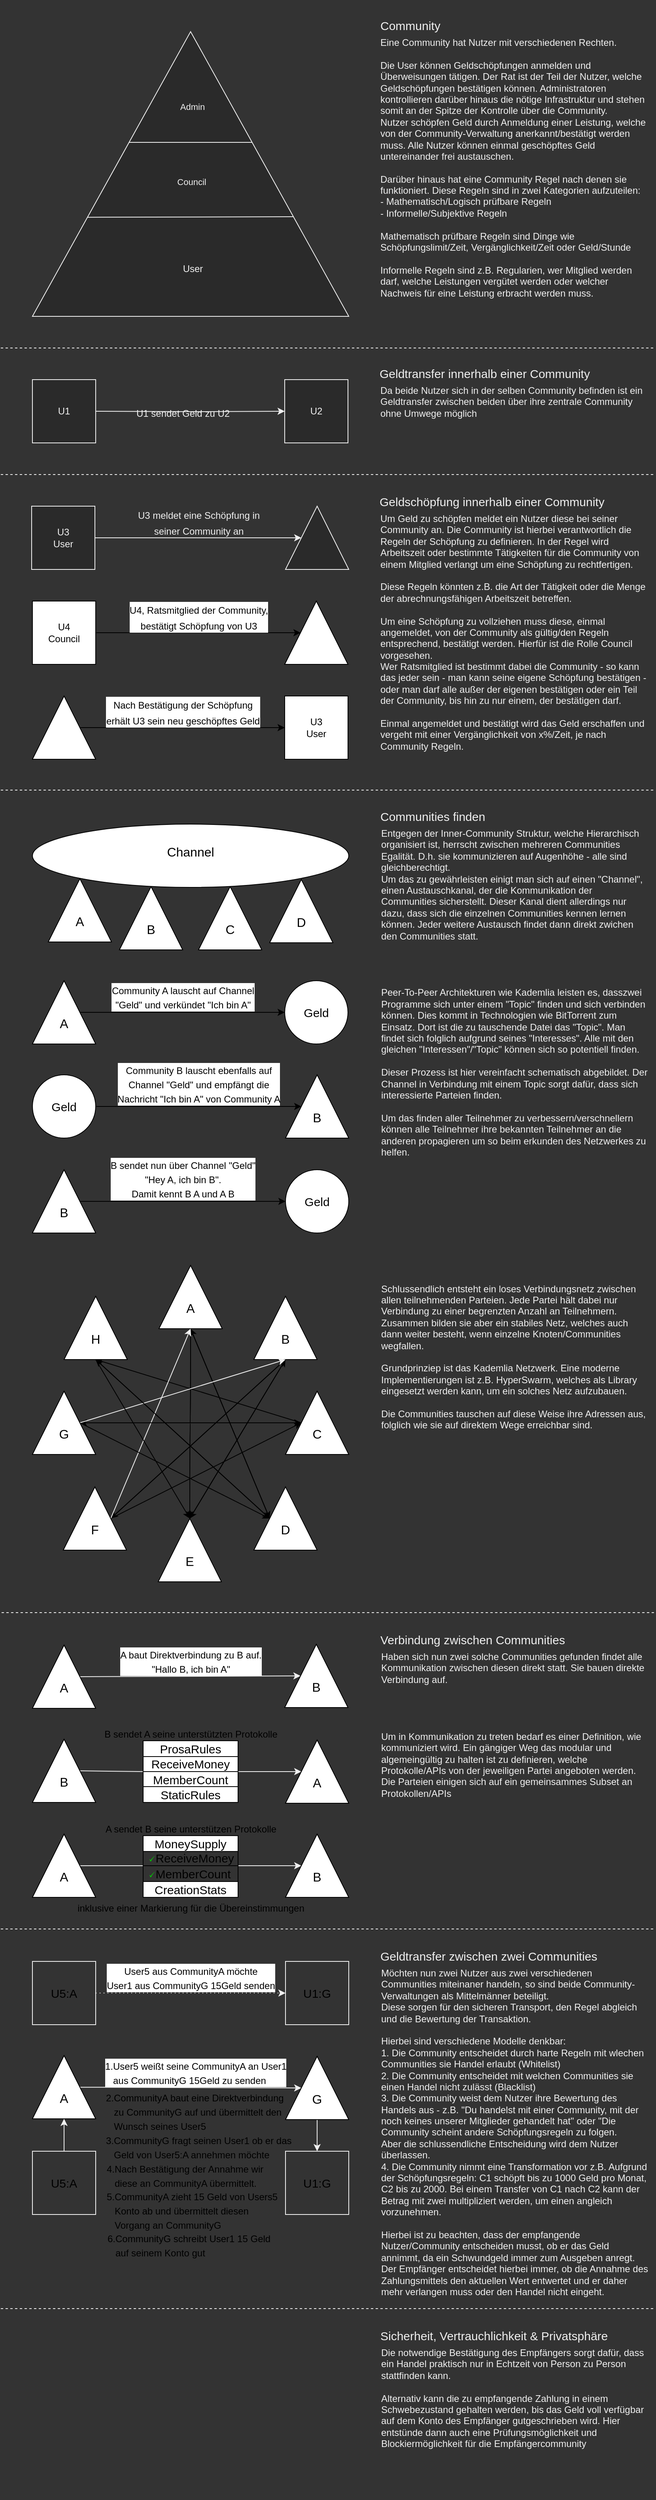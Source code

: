 <mxfile>
    <diagram id="wyb5WhILS7ZEgYiXsJ8k" name="Page-1">
        <mxGraphModel dx="354" dy="319" grid="1" gridSize="10" guides="1" tooltips="1" connect="1" arrows="1" fold="1" page="1" pageScale="1" pageWidth="827" pageHeight="1169" background="#333333" math="0" shadow="0">
            <root>
                <mxCell id="0"/>
                <mxCell id="1" parent="0"/>
                <mxCell id="2" value="" style="triangle;whiteSpace=wrap;html=1;direction=north;fillColor=#2A2A2A;strokeColor=#F0F0F0;" parent="1" vertex="1">
                    <mxGeometry x="40" y="40" width="400" height="360" as="geometry"/>
                </mxCell>
                <mxCell id="4" value="" style="endArrow=none;html=1;entryX=0.611;entryY=0.694;entryDx=0;entryDy=0;entryPerimeter=0;exitX=0.611;exitY=0.305;exitDx=0;exitDy=0;exitPerimeter=0;strokeColor=#F0F0F0;fontColor=#F0F0F0;" parent="1" source="2" target="2" edge="1">
                    <mxGeometry width="50" height="50" relative="1" as="geometry">
                        <mxPoint x="163" y="180" as="sourcePoint"/>
                        <mxPoint x="300" y="180" as="targetPoint"/>
                    </mxGeometry>
                </mxCell>
                <mxCell id="5" value="Admin" style="edgeLabel;html=1;align=center;verticalAlign=middle;resizable=0;points=[];labelBackgroundColor=none;fontColor=#F0F0F0;" parent="4" vertex="1" connectable="0">
                    <mxGeometry x="0.686" y="-2" relative="1" as="geometry">
                        <mxPoint x="-51" y="-47" as="offset"/>
                    </mxGeometry>
                </mxCell>
                <mxCell id="6" value="" style="endArrow=none;html=1;exitX=0.348;exitY=0.174;exitDx=0;exitDy=0;exitPerimeter=0;entryX=0.35;entryY=0.825;entryDx=0;entryDy=0;entryPerimeter=0;strokeColor=#F0F0F0;fontColor=#F0F0F0;" parent="1" edge="1" target="2" source="2">
                    <mxGeometry width="50" height="50" relative="1" as="geometry">
                        <mxPoint x="140" y="274" as="sourcePoint"/>
                        <mxPoint x="340" y="274" as="targetPoint"/>
                    </mxGeometry>
                </mxCell>
                <mxCell id="7" value="Council" style="edgeLabel;html=1;align=center;verticalAlign=middle;resizable=0;points=[];labelBackgroundColor=none;fontColor=#F0F0F0;" parent="6" vertex="1" connectable="0">
                    <mxGeometry x="0.686" y="-2" relative="1" as="geometry">
                        <mxPoint x="-88" y="-46" as="offset"/>
                    </mxGeometry>
                </mxCell>
                <mxCell id="12" value="User" style="text;html=1;strokeColor=none;fillColor=none;align=center;verticalAlign=middle;whiteSpace=wrap;rounded=0;fontColor=#F0F0F0;" parent="1" vertex="1">
                    <mxGeometry x="223" y="330" width="40" height="20" as="geometry"/>
                </mxCell>
                <mxCell id="22" value="&lt;font style=&quot;font-size: 12px&quot;&gt;U1 sendet Geld zu U2&lt;br&gt;&lt;/font&gt;" style="edgeStyle=orthogonalEdgeStyle;rounded=0;orthogonalLoop=1;jettySize=auto;html=1;exitX=1;exitY=0.5;exitDx=0;exitDy=0;entryX=0;entryY=0.5;entryDx=0;entryDy=0;fontSize=16;strokeColor=#F0F0F0;fontColor=#F0F0F0;labelBackgroundColor=none;" parent="1" target="14" edge="1">
                    <mxGeometry y="10" relative="1" as="geometry">
                        <mxPoint x="120.0" y="520" as="sourcePoint"/>
                        <mxPoint x="320" y="520" as="targetPoint"/>
                        <mxPoint as="offset"/>
                    </mxGeometry>
                </mxCell>
                <mxCell id="13" value="U1" style="whiteSpace=wrap;html=1;aspect=fixed;strokeColor=#F0F0F0;fillColor=#2A2A2A;fontColor=#F0F0F0;" parent="1" vertex="1">
                    <mxGeometry x="40" y="480" width="80" height="80" as="geometry"/>
                </mxCell>
                <mxCell id="14" value="U2" style="whiteSpace=wrap;html=1;aspect=fixed;fontColor=#F0F0F0;strokeColor=#F0F0F0;fillColor=#2A2A2A;" parent="1" vertex="1">
                    <mxGeometry x="359" y="480" width="80" height="80" as="geometry"/>
                </mxCell>
                <mxCell id="27" value="&lt;font style=&quot;font-size: 12px&quot;&gt;U4, Ratsmitglied der Community,&lt;br&gt;bestätigt Schöpfung von U3&lt;/font&gt;" style="edgeStyle=orthogonalEdgeStyle;rounded=0;orthogonalLoop=1;jettySize=auto;html=1;exitX=1;exitY=0.5;exitDx=0;exitDy=0;fontSize=16;entryX=0.5;entryY=0;entryDx=0;entryDy=0;" parent="1" source="15" target="26" edge="1">
                    <mxGeometry y="20" relative="1" as="geometry">
                        <mxPoint x="310" y="800" as="targetPoint"/>
                        <mxPoint as="offset"/>
                    </mxGeometry>
                </mxCell>
                <mxCell id="15" value="U4&lt;br&gt;Council" style="whiteSpace=wrap;html=1;aspect=fixed;" parent="1" vertex="1">
                    <mxGeometry x="40" y="760" width="80" height="80" as="geometry"/>
                </mxCell>
                <mxCell id="25" value="&lt;font style=&quot;font-size: 12px&quot;&gt;U3 meldet eine Schöpfung in&lt;br&gt;seiner Community an&lt;/font&gt;" style="edgeStyle=orthogonalEdgeStyle;rounded=0;orthogonalLoop=1;jettySize=auto;html=1;entryX=0.5;entryY=0;entryDx=0;entryDy=0;fontSize=16;strokeColor=#F0F0F0;fontColor=#F0F0F0;labelBackgroundColor=none;" parent="1" source="16" target="24" edge="1">
                    <mxGeometry x="0.004" y="20" relative="1" as="geometry">
                        <mxPoint as="offset"/>
                    </mxGeometry>
                </mxCell>
                <mxCell id="16" value="U3&lt;br&gt;User" style="whiteSpace=wrap;html=1;aspect=fixed;fontColor=#F0F0F0;strokeColor=#F0F0F0;fillColor=#2A2A2A;" parent="1" vertex="1">
                    <mxGeometry x="39" y="640" width="80" height="80" as="geometry"/>
                </mxCell>
                <mxCell id="17" value="&lt;font style=&quot;font-size: 15px&quot;&gt;Community&lt;/font&gt;" style="text;html=1;strokeColor=none;fillColor=none;align=left;verticalAlign=middle;whiteSpace=wrap;rounded=0;fontSize=16;fontColor=#F0F0F0;" parent="1" vertex="1">
                    <mxGeometry x="478" y="25" width="340" height="14" as="geometry"/>
                </mxCell>
                <mxCell id="18" value="Eine Community hat Nutzer mit verschiedenen Rechten.&lt;br&gt;&lt;br&gt;Die User können Geldschöpfungen anmelden und Überweisungen tätigen. Der Rat ist der Teil der Nutzer, welche Geldschöpfungen bestätigen können. Administratoren kontrollieren darüber hinaus die nötige Infrastruktur und stehen somit an der Spitze der Kontrolle über die Community.&lt;br&gt;Nutzer schöpfen Geld durch Anmeldung einer Leistung, welche von der Community-Verwaltung anerkannt/bestätigt werden muss. Alle Nutzer können einmal geschöpftes Geld untereinander frei austauschen.&lt;br&gt;&lt;br&gt;Darüber hinaus hat eine Community Regel nach denen sie funktioniert. Diese Regeln sind in zwei Kategorien aufzuteilen:&lt;br&gt;- Mathematisch/Logisch prüfbare Regeln&lt;br&gt;- Informelle/Subjektive Regeln&lt;br&gt;&lt;br&gt;Mathematisch prüfbare Regeln sind Dinge wie Schöpfungslimit/Zeit, Vergänglichkeit/Zeit oder Geld/Stunde&lt;br&gt;&lt;br&gt;Informelle Regeln sind z.B. Regularien, wer Mitglied werden darf, welche Leistungen vergütet werden oder welcher Nachweis für eine Leistung erbracht werden muss." style="text;html=1;strokeColor=none;fillColor=none;align=left;verticalAlign=top;whiteSpace=wrap;rounded=0;fontColor=#F0F0F0;" parent="1" vertex="1">
                    <mxGeometry x="478" y="40" width="340" height="380" as="geometry"/>
                </mxCell>
                <mxCell id="21" value="" style="endArrow=none;dashed=1;html=1;fontSize=16;strokeColor=#F0F0F0;" parent="1" edge="1">
                    <mxGeometry width="50" height="50" relative="1" as="geometry">
                        <mxPoint y="440" as="sourcePoint"/>
                        <mxPoint x="825" y="440" as="targetPoint"/>
                    </mxGeometry>
                </mxCell>
                <mxCell id="24" value="" style="triangle;whiteSpace=wrap;html=1;fontSize=16;align=left;verticalAlign=top;direction=north;fontColor=#F0F0F0;strokeColor=#F0F0F0;fillColor=#2A2A2A;" parent="1" vertex="1">
                    <mxGeometry x="360" y="640" width="80" height="80" as="geometry"/>
                </mxCell>
                <mxCell id="26" value="" style="triangle;whiteSpace=wrap;html=1;fontSize=16;align=left;verticalAlign=top;direction=north;" parent="1" vertex="1">
                    <mxGeometry x="359" y="760" width="80" height="80" as="geometry"/>
                </mxCell>
                <mxCell id="33" value="&lt;font style=&quot;font-size: 12px&quot;&gt;Nach Bestätigung der Schöpfung&lt;br&gt;erhält U3 sein neu geschöpftes Geld&lt;br&gt;&lt;/font&gt;" style="edgeStyle=orthogonalEdgeStyle;rounded=0;orthogonalLoop=1;jettySize=auto;html=1;exitX=0.5;exitY=1;exitDx=0;exitDy=0;entryX=0;entryY=0.5;entryDx=0;entryDy=0;fontSize=16;" parent="1" source="30" target="31" edge="1">
                    <mxGeometry y="20" relative="1" as="geometry">
                        <mxPoint as="offset"/>
                    </mxGeometry>
                </mxCell>
                <mxCell id="30" value="" style="triangle;whiteSpace=wrap;html=1;fontSize=16;align=left;verticalAlign=top;direction=north;" parent="1" vertex="1">
                    <mxGeometry x="40" y="880" width="80" height="80" as="geometry"/>
                </mxCell>
                <mxCell id="31" value="U3&lt;br&gt;User" style="whiteSpace=wrap;html=1;aspect=fixed;" parent="1" vertex="1">
                    <mxGeometry x="359" y="880" width="80" height="80" as="geometry"/>
                </mxCell>
                <mxCell id="36" value="Geldtransfer innerhalb einer Community" style="text;html=1;strokeColor=none;fillColor=none;align=left;verticalAlign=middle;whiteSpace=wrap;rounded=0;fontSize=15;fontColor=#F0F0F0;" parent="1" vertex="1">
                    <mxGeometry x="477" y="472" width="310" as="geometry"/>
                </mxCell>
                <mxCell id="37" value="Da beide Nutzer sich in der selben Community befinden ist ein Geldtransfer zwischen beiden über ihre zentrale Community ohne Umwege möglich" style="text;html=1;strokeColor=none;fillColor=none;align=left;verticalAlign=top;whiteSpace=wrap;rounded=0;fontColor=#F0F0F0;" parent="1" vertex="1">
                    <mxGeometry x="478" y="480" width="340" height="80" as="geometry"/>
                </mxCell>
                <mxCell id="38" value="Geldschöpfung innerhalb einer Community" style="text;html=1;strokeColor=none;fillColor=none;align=left;verticalAlign=middle;whiteSpace=wrap;rounded=0;fontSize=15;fontColor=#F0F0F0;" parent="1" vertex="1">
                    <mxGeometry x="477" y="634" width="310" as="geometry"/>
                </mxCell>
                <mxCell id="39" value="Um Geld zu schöpfen meldet ein Nutzer diese bei seiner Community an. Die Community ist hierbei verantwortlich die Regeln der Schöpfung zu definieren. In der Regel wird Arbeitszeit oder bestimmte Tätigkeiten für die Community von einem Mitglied verlangt um eine Schöpfung zu rechtfertigen.&lt;br&gt;&lt;br&gt;Diese Regeln könnten z.B. die Art der Tätigkeit oder die Menge der abrechnungsfähigen Arbeitszeit betreffen.&lt;br&gt;&lt;br&gt;Um eine Schöpfung zu vollziehen muss diese, einmal angemeldet, von der Community als gültig/den Regeln entsprechend, bestätigt werden. Hierfür ist die Rolle Council vorgesehen.&lt;br&gt;Wer Ratsmitglied ist bestimmt dabei die Community - so kann das jeder sein - man kann seine eigene Schöpfung bestätigen - oder man darf alle außer der eigenen bestätigen oder ein Teil der Community, bis hin zu nur einem, der bestätigen darf.&lt;br&gt;&lt;br&gt;Einmal angemeldet und bestätigt wird das Geld erschaffen und vergeht mit einer Vergänglichkeit von x%/Zeit, je nach Community Regeln." style="text;html=1;strokeColor=none;fillColor=none;align=left;verticalAlign=top;whiteSpace=wrap;rounded=0;fontColor=#F0F0F0;" parent="1" vertex="1">
                    <mxGeometry x="478" y="642" width="340" height="318" as="geometry"/>
                </mxCell>
                <mxCell id="41" value="" style="endArrow=none;dashed=1;html=1;fontSize=16;strokeColor=#F0F0F0;" parent="1" edge="1">
                    <mxGeometry width="50" height="50" relative="1" as="geometry">
                        <mxPoint y="600" as="sourcePoint"/>
                        <mxPoint x="825" y="600" as="targetPoint"/>
                    </mxGeometry>
                </mxCell>
                <mxCell id="44" value="" style="endArrow=none;dashed=1;html=1;fontSize=16;strokeColor=#F0F0F0;" parent="1" edge="1">
                    <mxGeometry width="50" height="50" relative="1" as="geometry">
                        <mxPoint y="999" as="sourcePoint"/>
                        <mxPoint x="825" y="999" as="targetPoint"/>
                    </mxGeometry>
                </mxCell>
                <mxCell id="46" value="&lt;br&gt;&lt;br&gt;A" style="triangle;whiteSpace=wrap;html=1;fontSize=16;align=center;verticalAlign=top;direction=north;" parent="1" vertex="1">
                    <mxGeometry x="60" y="1111" width="80" height="80" as="geometry"/>
                </mxCell>
                <mxCell id="47" value="&lt;br&gt;&lt;br&gt;&lt;div&gt;&lt;span&gt;B&lt;/span&gt;&lt;/div&gt;" style="triangle;whiteSpace=wrap;html=1;fontSize=16;align=center;verticalAlign=top;direction=north;" parent="1" vertex="1">
                    <mxGeometry x="150" y="1121" width="80" height="80" as="geometry"/>
                </mxCell>
                <mxCell id="48" value="&lt;br&gt;&lt;br&gt;C" style="triangle;whiteSpace=wrap;html=1;fontSize=16;align=center;verticalAlign=top;direction=north;" parent="1" vertex="1">
                    <mxGeometry x="250" y="1121" width="80" height="80" as="geometry"/>
                </mxCell>
                <mxCell id="49" value="&lt;br&gt;Channel" style="ellipse;whiteSpace=wrap;html=1;fontSize=16;align=center;verticalAlign=top;" parent="1" vertex="1">
                    <mxGeometry x="40" y="1042" width="400" height="80" as="geometry"/>
                </mxCell>
                <mxCell id="52" value="&lt;br&gt;&lt;br&gt;D" style="triangle;whiteSpace=wrap;html=1;fontSize=16;align=center;verticalAlign=top;direction=north;" parent="1" vertex="1">
                    <mxGeometry x="340" y="1112" width="80" height="80" as="geometry"/>
                </mxCell>
                <mxCell id="54" value="&lt;font style=&quot;font-size: 15px&quot;&gt;Communities finden&lt;/font&gt;" style="text;html=1;strokeColor=none;fillColor=none;align=left;verticalAlign=middle;whiteSpace=wrap;rounded=0;fontSize=16;fontColor=#F0F0F0;" parent="1" vertex="1">
                    <mxGeometry x="478" y="1032" width="310" as="geometry"/>
                </mxCell>
                <mxCell id="55" value="Entgegen der Inner-Community Struktur, welche Hierarchisch organisiert ist, herrscht zwischen mehreren Communities Egalität. D.h. sie kommunizieren auf Augenhöhe - alle sind gleichberechtigt.&lt;br&gt;Um das zu gewährleisten einigt man sich auf einen &quot;Channel&quot;, einen Austauschkanal, der die Kommunikation der Communities sicherstellt. Dieser Kanal dient allerdings nur dazu, dass sich die einzelnen Communities kennen lernen können. Jeder weitere Austausch findet dann direkt zwichen den Communities statt.&lt;br&gt;&lt;br&gt;&lt;br&gt;&lt;br&gt;&lt;br&gt;Peer-To-Peer Architekturen wie Kademlia leisten es, dasszwei Programme sich unter einem &quot;Topic&quot; finden und sich verbinden können. Dies kommt in Technologien wie BitTorrent zum Einsatz. Dort ist die zu tauschende Datei das &quot;Topic&quot;. Man findet sich folglich aufgrund seines &quot;Interesses&quot;. Alle mit den gleichen &quot;Interessen&quot;/&quot;Topic&quot; können sich so potentiell finden.&lt;br&gt;&lt;br&gt;Dieser Prozess ist hier vereinfacht schematisch abgebildet. Der Channel in Verbindung mit einem Topic sorgt dafür, dass sich interessierte Parteien finden.&lt;br&gt;&lt;br&gt;Um das finden aller Teilnehmer zu verbessern/verschnellern können alle Teilnehmer ihre bekannten Teilnehmer an die anderen propagieren um so beim erkunden des Netzwerkes zu helfen.&lt;br&gt;&lt;br&gt;&lt;br&gt;&lt;br&gt;&lt;br&gt;&lt;br&gt;&lt;br&gt;&lt;br&gt;&lt;br&gt;&lt;br&gt;&lt;br&gt;&lt;br&gt;Schlussendlich entsteht ein loses Verbindungsnetz zwischen allen teilnehmenden Parteien. Jede Partei hält dabei nur Verbindung zu einer begrenzten Anzahl an Teilnehmern. Zusammen bilden sie aber ein stabiles Netz, welches auch dann weiter besteht, wenn einzelne Knoten/Communities wegfallen.&lt;br&gt;&lt;br&gt;Grundprinziep ist das Kademlia Netzwerk. Eine moderne Implementierungen ist z.B. HyperSwarm, welches als Library eingesetzt werden kann, um ein solches Netz aufzubauen.&lt;br&gt;&lt;br&gt;Die Communities tauschen auf diese Weise ihre Adressen aus, folglich wie sie auf direktem Wege erreichbar sind." style="text;html=1;strokeColor=none;fillColor=none;align=left;verticalAlign=top;whiteSpace=wrap;rounded=0;fontColor=#F0F0F0;" parent="1" vertex="1">
                    <mxGeometry x="479" y="1040" width="340" height="940" as="geometry"/>
                </mxCell>
                <mxCell id="63" value="&lt;font style=&quot;font-size: 12px&quot;&gt;Community A lauscht auf Channel&lt;br&gt;&quot;Geld&quot; und verkündet &quot;Ich bin A&quot;&lt;/font&gt;" style="edgeStyle=orthogonalEdgeStyle;rounded=0;orthogonalLoop=1;jettySize=auto;html=1;exitX=0.5;exitY=1;exitDx=0;exitDy=0;entryX=0;entryY=0.5;entryDx=0;entryDy=0;fontSize=15;" parent="1" source="59" target="62" edge="1">
                    <mxGeometry x="0.004" y="20" relative="1" as="geometry">
                        <mxPoint as="offset"/>
                    </mxGeometry>
                </mxCell>
                <mxCell id="59" value="&lt;br&gt;&lt;br&gt;A" style="triangle;whiteSpace=wrap;html=1;fontSize=16;align=center;verticalAlign=top;direction=north;" parent="1" vertex="1">
                    <mxGeometry x="40" y="1240" width="80" height="80" as="geometry"/>
                </mxCell>
                <mxCell id="62" value="Geld" style="ellipse;whiteSpace=wrap;html=1;aspect=fixed;fontSize=15;align=center;" parent="1" vertex="1">
                    <mxGeometry x="359" y="1240" width="80" height="80" as="geometry"/>
                </mxCell>
                <mxCell id="64" value="&lt;br&gt;&lt;br&gt;&lt;div&gt;&lt;span&gt;B&lt;/span&gt;&lt;/div&gt;" style="triangle;whiteSpace=wrap;html=1;fontSize=16;align=center;verticalAlign=top;direction=north;" parent="1" vertex="1">
                    <mxGeometry x="360" y="1359" width="80" height="80" as="geometry"/>
                </mxCell>
                <mxCell id="66" value="&lt;font style=&quot;font-size: 12px&quot;&gt;Community B lauscht ebenfalls auf&lt;br&gt;Channel &quot;Geld&quot; und empfängt die&lt;br&gt;Nachricht &quot;Ich bin A&quot; von Community A&lt;/font&gt;" style="edgeStyle=orthogonalEdgeStyle;rounded=0;orthogonalLoop=1;jettySize=auto;html=1;exitX=1;exitY=0.5;exitDx=0;exitDy=0;entryX=0.5;entryY=0;entryDx=0;entryDy=0;fontSize=15;" parent="1" source="65" target="64" edge="1">
                    <mxGeometry y="29" relative="1" as="geometry">
                        <mxPoint as="offset"/>
                    </mxGeometry>
                </mxCell>
                <mxCell id="65" value="Geld" style="ellipse;whiteSpace=wrap;html=1;aspect=fixed;fontSize=15;align=center;" parent="1" vertex="1">
                    <mxGeometry x="40" y="1359" width="80" height="80" as="geometry"/>
                </mxCell>
                <mxCell id="69" value="&lt;font style=&quot;font-size: 12px&quot;&gt;&lt;font style=&quot;font-size: 12px&quot;&gt;B sendet nun über Channel &quot;Geld&quot;&lt;br&gt;&quot;Hey A, ich bin B&quot;.&lt;br&gt;&lt;/font&gt;Damit kennt B A und A B&lt;/font&gt;" style="edgeStyle=orthogonalEdgeStyle;rounded=0;orthogonalLoop=1;jettySize=auto;html=1;exitX=0.5;exitY=1;exitDx=0;exitDy=0;entryX=0;entryY=0.5;entryDx=0;entryDy=0;fontSize=15;" parent="1" source="67" target="68" edge="1">
                    <mxGeometry y="29" relative="1" as="geometry">
                        <mxPoint as="offset"/>
                    </mxGeometry>
                </mxCell>
                <mxCell id="67" value="&lt;br&gt;&lt;br&gt;&lt;div&gt;&lt;span&gt;B&lt;/span&gt;&lt;/div&gt;" style="triangle;whiteSpace=wrap;html=1;fontSize=16;align=center;verticalAlign=top;direction=north;" parent="1" vertex="1">
                    <mxGeometry x="40" y="1479" width="80" height="80" as="geometry"/>
                </mxCell>
                <mxCell id="68" value="Geld" style="ellipse;whiteSpace=wrap;html=1;aspect=fixed;fontSize=15;align=center;" parent="1" vertex="1">
                    <mxGeometry x="360" y="1479" width="80" height="80" as="geometry"/>
                </mxCell>
                <mxCell id="81" style="orthogonalLoop=1;jettySize=auto;html=1;exitX=0;exitY=0.5;exitDx=0;exitDy=0;fontSize=15;rounded=0;" parent="1" source="70" edge="1">
                    <mxGeometry relative="1" as="geometry">
                        <mxPoint x="340" y="1920" as="targetPoint"/>
                    </mxGeometry>
                </mxCell>
                <mxCell id="84" style="edgeStyle=orthogonalEdgeStyle;curved=1;orthogonalLoop=1;jettySize=auto;html=1;exitX=0;exitY=0.5;exitDx=0;exitDy=0;entryX=1;entryY=0.5;entryDx=0;entryDy=0;fontSize=15;" parent="1" source="70" target="74" edge="1">
                    <mxGeometry relative="1" as="geometry"/>
                </mxCell>
                <mxCell id="70" value="&lt;br&gt;&lt;br&gt;A" style="triangle;whiteSpace=wrap;html=1;fontSize=16;align=center;verticalAlign=top;direction=north;" parent="1" vertex="1">
                    <mxGeometry x="200" y="1600" width="80" height="80" as="geometry"/>
                </mxCell>
                <mxCell id="83" style="orthogonalLoop=1;jettySize=auto;html=1;exitX=0;exitY=0.5;exitDx=0;exitDy=0;entryX=0.5;entryY=1;entryDx=0;entryDy=0;fontSize=15;" parent="1" source="71" target="75" edge="1">
                    <mxGeometry relative="1" as="geometry"/>
                </mxCell>
                <mxCell id="85" style="orthogonalLoop=1;jettySize=auto;html=1;exitX=0;exitY=0.5;exitDx=0;exitDy=0;entryX=1;entryY=0.5;entryDx=0;entryDy=0;fontSize=15;" parent="1" source="71" target="74" edge="1">
                    <mxGeometry relative="1" as="geometry"/>
                </mxCell>
                <mxCell id="71" value="&lt;br&gt;&lt;br&gt;B" style="triangle;whiteSpace=wrap;html=1;fontSize=16;align=center;verticalAlign=top;direction=north;" parent="1" vertex="1">
                    <mxGeometry x="320" y="1639" width="80" height="80" as="geometry"/>
                </mxCell>
                <mxCell id="86" style="edgeStyle=orthogonalEdgeStyle;curved=1;orthogonalLoop=1;jettySize=auto;html=1;exitX=0.5;exitY=0;exitDx=0;exitDy=0;entryX=0.5;entryY=1;entryDx=0;entryDy=0;fontSize=15;" parent="1" source="72" target="76" edge="1">
                    <mxGeometry relative="1" as="geometry">
                        <Array as="points">
                            <mxPoint x="290" y="1799"/>
                            <mxPoint x="290" y="1799"/>
                        </Array>
                    </mxGeometry>
                </mxCell>
                <mxCell id="87" style="orthogonalLoop=1;jettySize=auto;html=1;exitX=0.5;exitY=0;exitDx=0;exitDy=0;entryX=0;entryY=0.5;entryDx=0;entryDy=0;fontSize=15;" parent="1" source="72" target="77" edge="1">
                    <mxGeometry relative="1" as="geometry"/>
                </mxCell>
                <mxCell id="72" value="&lt;br&gt;&lt;br&gt;C" style="triangle;whiteSpace=wrap;html=1;fontSize=16;align=center;verticalAlign=top;direction=north;" parent="1" vertex="1">
                    <mxGeometry x="360" y="1759" width="80" height="80" as="geometry"/>
                </mxCell>
                <mxCell id="89" style="orthogonalLoop=1;jettySize=auto;html=1;exitX=0.5;exitY=0;exitDx=0;exitDy=0;entryX=0;entryY=0.5;entryDx=0;entryDy=0;fontSize=15;" parent="1" source="73" target="77" edge="1">
                    <mxGeometry relative="1" as="geometry"/>
                </mxCell>
                <mxCell id="90" style="orthogonalLoop=1;jettySize=auto;html=1;exitX=0.5;exitY=0;exitDx=0;exitDy=0;entryX=0;entryY=0.5;entryDx=0;entryDy=0;fontSize=15;" parent="1" source="73" target="70" edge="1">
                    <mxGeometry relative="1" as="geometry"/>
                </mxCell>
                <mxCell id="73" value="&lt;br&gt;&lt;br&gt;D" style="triangle;whiteSpace=wrap;html=1;fontSize=16;align=center;verticalAlign=top;direction=north;" parent="1" vertex="1">
                    <mxGeometry x="320" y="1880" width="80" height="80" as="geometry"/>
                </mxCell>
                <mxCell id="91" style="edgeStyle=orthogonalEdgeStyle;curved=1;orthogonalLoop=1;jettySize=auto;html=1;exitX=1;exitY=0.5;exitDx=0;exitDy=0;entryX=0;entryY=0.5;entryDx=0;entryDy=0;fontSize=15;" parent="1" source="74" target="70" edge="1">
                    <mxGeometry relative="1" as="geometry"/>
                </mxCell>
                <mxCell id="93" style="orthogonalLoop=1;jettySize=auto;html=1;exitX=1;exitY=0.5;exitDx=0;exitDy=0;entryX=0;entryY=0.5;entryDx=0;entryDy=0;fontSize=15;" parent="1" source="74" target="71" edge="1">
                    <mxGeometry relative="1" as="geometry"/>
                </mxCell>
                <mxCell id="74" value="&lt;br&gt;&lt;br&gt;E" style="triangle;whiteSpace=wrap;html=1;fontSize=16;align=center;verticalAlign=top;direction=north;" parent="1" vertex="1">
                    <mxGeometry x="199" y="1920" width="80" height="80" as="geometry"/>
                </mxCell>
                <mxCell id="95" style="orthogonalLoop=1;jettySize=auto;html=1;exitX=0.5;exitY=1;exitDx=0;exitDy=0;entryX=0;entryY=0.5;entryDx=0;entryDy=0;fontSize=15;" parent="1" source="75" target="71" edge="1">
                    <mxGeometry relative="1" as="geometry"/>
                </mxCell>
                <mxCell id="96" style="orthogonalLoop=1;jettySize=auto;html=1;exitX=0.5;exitY=1;exitDx=0;exitDy=0;entryX=0.5;entryY=0;entryDx=0;entryDy=0;fontSize=15;" parent="1" source="75" target="72" edge="1">
                    <mxGeometry relative="1" as="geometry"/>
                </mxCell>
                <mxCell id="105" style="edgeStyle=none;rounded=0;orthogonalLoop=1;jettySize=auto;html=1;exitX=0.5;exitY=1;exitDx=0;exitDy=0;entryX=0;entryY=0.5;entryDx=0;entryDy=0;fontSize=15;strokeColor=#f0f0f0;" parent="1" source="75" target="70" edge="1">
                    <mxGeometry relative="1" as="geometry"/>
                </mxCell>
                <mxCell id="75" value="&lt;br&gt;&lt;br&gt;F" style="triangle;whiteSpace=wrap;html=1;fontSize=16;align=center;verticalAlign=top;direction=north;" parent="1" vertex="1">
                    <mxGeometry x="79" y="1880" width="80" height="80" as="geometry"/>
                </mxCell>
                <mxCell id="97" style="edgeStyle=orthogonalEdgeStyle;curved=1;orthogonalLoop=1;jettySize=auto;html=1;exitX=0.5;exitY=1;exitDx=0;exitDy=0;fontSize=15;entryX=0.5;entryY=0;entryDx=0;entryDy=0;" parent="1" source="76" target="72" edge="1">
                    <mxGeometry relative="1" as="geometry">
                        <mxPoint x="360" y="1799.059" as="targetPoint"/>
                    </mxGeometry>
                </mxCell>
                <mxCell id="98" style="orthogonalLoop=1;jettySize=auto;html=1;exitX=0.5;exitY=1;exitDx=0;exitDy=0;fontSize=15;" parent="1" source="76" edge="1">
                    <mxGeometry relative="1" as="geometry">
                        <mxPoint x="340" y="1920" as="targetPoint"/>
                    </mxGeometry>
                </mxCell>
                <mxCell id="104" style="edgeStyle=none;rounded=0;orthogonalLoop=1;jettySize=auto;html=1;exitX=0.5;exitY=1;exitDx=0;exitDy=0;entryX=0;entryY=0.5;entryDx=0;entryDy=0;fontSize=15;strokeColor=#f0f0f0;" parent="1" source="76" target="71" edge="1">
                    <mxGeometry relative="1" as="geometry"/>
                </mxCell>
                <mxCell id="76" value="&lt;br&gt;&lt;br&gt;G" style="triangle;whiteSpace=wrap;html=1;fontSize=16;align=center;verticalAlign=top;direction=north;" parent="1" vertex="1">
                    <mxGeometry x="40" y="1759" width="80" height="80" as="geometry"/>
                </mxCell>
                <mxCell id="99" style="orthogonalLoop=1;jettySize=auto;html=1;exitX=0;exitY=0.5;exitDx=0;exitDy=0;entryX=0.5;entryY=0;entryDx=0;entryDy=0;fontSize=15;" parent="1" source="77" target="73" edge="1">
                    <mxGeometry relative="1" as="geometry"/>
                </mxCell>
                <mxCell id="100" style="orthogonalLoop=1;jettySize=auto;html=1;exitX=0;exitY=0.5;exitDx=0;exitDy=0;fontSize=15;entryX=1;entryY=0.5;entryDx=0;entryDy=0;" parent="1" source="77" target="74" edge="1">
                    <mxGeometry relative="1" as="geometry">
                        <mxPoint x="119.882" y="1740.0" as="targetPoint"/>
                    </mxGeometry>
                </mxCell>
                <mxCell id="77" value="&lt;br&gt;&lt;br&gt;H" style="triangle;whiteSpace=wrap;html=1;fontSize=16;align=center;verticalAlign=top;direction=north;" parent="1" vertex="1">
                    <mxGeometry x="80" y="1639" width="80" height="80" as="geometry"/>
                </mxCell>
                <mxCell id="106" value="" style="endArrow=none;dashed=1;html=1;fontSize=16;strokeColor=#F0F0F0;" parent="1" edge="1">
                    <mxGeometry width="50" height="50" relative="1" as="geometry">
                        <mxPoint x="1" y="2039" as="sourcePoint"/>
                        <mxPoint x="826" y="2039" as="targetPoint"/>
                    </mxGeometry>
                </mxCell>
                <mxCell id="107" value="&lt;font style=&quot;font-size: 15px&quot;&gt;Verbindung zwischen Communities&lt;/font&gt;" style="text;html=1;strokeColor=none;fillColor=none;align=left;verticalAlign=middle;whiteSpace=wrap;rounded=0;fontSize=16;fontColor=#F0F0F0;" parent="1" vertex="1">
                    <mxGeometry x="478" y="2073" width="310" as="geometry"/>
                </mxCell>
                <mxCell id="108" value="Haben sich nun zwei solche Communities gefunden findet alle Kommunikation zwischen diesen direkt statt. Sie bauen direkte Verbindung auf.&lt;br&gt;&lt;br&gt;&lt;br&gt;&lt;br&gt;&lt;br&gt;Um in Kommunikation zu treten bedarf es einer Definition, wie kommuniziert wird. Ein gängiger Weg das modular und algemeingültig zu halten ist zu definieren, welche Protokolle/APIs von der jeweiligen Partei angeboten werden. Die Parteien einigen sich auf ein gemeinsammes Subset an Protokollen/APIs" style="text;html=1;strokeColor=none;fillColor=none;align=left;verticalAlign=top;whiteSpace=wrap;rounded=0;fontColor=#F0F0F0;" parent="1" vertex="1">
                    <mxGeometry x="479" y="2081" width="340" height="339" as="geometry"/>
                </mxCell>
                <mxCell id="111" value="&lt;font style=&quot;font-size: 12px&quot;&gt;A baut Direktverbindung zu B auf.&lt;br&gt;&quot;Hallo B, ich bin A&quot;&lt;/font&gt;" style="edgeStyle=none;rounded=0;orthogonalLoop=1;jettySize=auto;html=1;exitX=0.5;exitY=1;exitDx=0;exitDy=0;entryX=0.5;entryY=0;entryDx=0;entryDy=0;fontSize=15;strokeColor=#f0f0f0;" parent="1" source="109" target="110" edge="1">
                    <mxGeometry x="0.004" y="19" relative="1" as="geometry">
                        <mxPoint as="offset"/>
                    </mxGeometry>
                </mxCell>
                <mxCell id="109" value="&lt;br&gt;&lt;br&gt;A" style="triangle;whiteSpace=wrap;html=1;fontSize=16;align=center;verticalAlign=top;direction=north;" parent="1" vertex="1">
                    <mxGeometry x="40" y="2080" width="80" height="80" as="geometry"/>
                </mxCell>
                <mxCell id="110" value="&lt;br&gt;&lt;br&gt;B" style="triangle;whiteSpace=wrap;html=1;fontSize=16;align=center;verticalAlign=top;direction=north;" parent="1" vertex="1">
                    <mxGeometry x="359" y="2079" width="80" height="80" as="geometry"/>
                </mxCell>
                <mxCell id="122" style="edgeStyle=none;rounded=0;orthogonalLoop=1;jettySize=auto;html=1;exitX=0.5;exitY=1;exitDx=0;exitDy=0;entryX=0;entryY=1;entryDx=0;entryDy=0;fontSize=15;strokeColor=#f0f0f0;endArrow=none;endFill=0;" parent="1" source="112" target="114" edge="1">
                    <mxGeometry relative="1" as="geometry"/>
                </mxCell>
                <mxCell id="112" value="&lt;br&gt;&lt;br&gt;B" style="triangle;whiteSpace=wrap;html=1;fontSize=16;align=center;verticalAlign=top;direction=north;" parent="1" vertex="1">
                    <mxGeometry x="40" y="2199" width="80" height="80" as="geometry"/>
                </mxCell>
                <mxCell id="123" style="edgeStyle=none;rounded=0;orthogonalLoop=1;jettySize=auto;html=1;exitX=0.5;exitY=0;exitDx=0;exitDy=0;entryX=1;entryY=1;entryDx=0;entryDy=0;fontSize=15;strokeColor=#f0f0f0;endArrow=none;endFill=0;startArrow=classic;startFill=1;" parent="1" source="113" target="114" edge="1">
                    <mxGeometry relative="1" as="geometry"/>
                </mxCell>
                <mxCell id="113" value="&lt;br&gt;&lt;br&gt;A" style="triangle;whiteSpace=wrap;html=1;fontSize=16;align=center;verticalAlign=top;direction=north;" parent="1" vertex="1">
                    <mxGeometry x="360" y="2200" width="80" height="80" as="geometry"/>
                </mxCell>
                <mxCell id="114" value="ReceiveMoney" style="rounded=0;whiteSpace=wrap;html=1;fontSize=15;align=center;" parent="1" vertex="1">
                    <mxGeometry x="180" y="2220" width="120" height="20" as="geometry"/>
                </mxCell>
                <mxCell id="116" value="MemberCount" style="rounded=0;whiteSpace=wrap;html=1;fontSize=15;align=center;" parent="1" vertex="1">
                    <mxGeometry x="180" y="2240" width="120" height="20" as="geometry"/>
                </mxCell>
                <mxCell id="117" value="StaticRules" style="rounded=0;whiteSpace=wrap;html=1;fontSize=15;align=center;" parent="1" vertex="1">
                    <mxGeometry x="180" y="2259" width="120" height="20" as="geometry"/>
                </mxCell>
                <mxCell id="118" value="ProsaRules" style="rounded=0;whiteSpace=wrap;html=1;fontSize=15;align=center;" parent="1" vertex="1">
                    <mxGeometry x="180" y="2201" width="120" height="20" as="geometry"/>
                </mxCell>
                <mxCell id="124" value="&lt;font style=&quot;font-size: 12px&quot;&gt;B sendet A seine unterstützten Protokolle&lt;/font&gt;" style="text;html=1;align=center;verticalAlign=middle;resizable=0;points=[];autosize=1;strokeColor=none;fontSize=15;" parent="1" vertex="1">
                    <mxGeometry x="125" y="2181" width="230" height="20" as="geometry"/>
                </mxCell>
                <mxCell id="133" style="edgeStyle=none;rounded=0;orthogonalLoop=1;jettySize=auto;html=1;exitX=0.5;exitY=1;exitDx=0;exitDy=0;entryX=0;entryY=1;entryDx=0;entryDy=0;fontSize=15;strokeColor=#f0f0f0;endArrow=none;endFill=0;" parent="1" source="134" target="137" edge="1">
                    <mxGeometry relative="1" as="geometry"/>
                </mxCell>
                <mxCell id="134" value="&lt;br&gt;&lt;br&gt;A" style="triangle;whiteSpace=wrap;html=1;fontSize=16;align=center;verticalAlign=top;direction=north;" parent="1" vertex="1">
                    <mxGeometry x="40" y="2319" width="80" height="80" as="geometry"/>
                </mxCell>
                <mxCell id="135" style="edgeStyle=none;rounded=0;orthogonalLoop=1;jettySize=auto;html=1;exitX=0.5;exitY=0;exitDx=0;exitDy=0;entryX=1;entryY=1;entryDx=0;entryDy=0;fontSize=15;strokeColor=#f0f0f0;endArrow=none;endFill=0;startArrow=classic;startFill=1;" parent="1" source="136" target="137" edge="1">
                    <mxGeometry relative="1" as="geometry"/>
                </mxCell>
                <mxCell id="136" value="&lt;br&gt;&lt;br&gt;B" style="triangle;whiteSpace=wrap;html=1;fontSize=16;align=center;verticalAlign=top;direction=north;" parent="1" vertex="1">
                    <mxGeometry x="360" y="2319" width="80" height="80" as="geometry"/>
                </mxCell>
                <mxCell id="137" value="&lt;span style=&quot;font-family: arial, sans-serif; font-size: 14px;&quot;&gt;&lt;font color=&quot;#00cc00&quot;&gt;&amp;nbsp;🗸&lt;/font&gt;&lt;/span&gt;ReceiveMoney" style="rounded=0;whiteSpace=wrap;html=1;fontSize=15;align=left;fillColor=none;" parent="1" vertex="1">
                    <mxGeometry x="180" y="2339" width="120" height="20" as="geometry"/>
                </mxCell>
                <mxCell id="138" value="&lt;span style=&quot;color: rgb(0 , 204 , 0) ; font-family: &amp;#34;arial&amp;#34; , sans-serif ; font-size: 14px&quot;&gt;&amp;nbsp;🗸&lt;/span&gt;MemberCount" style="rounded=0;whiteSpace=wrap;html=1;fontSize=15;align=left;fillColor=none;" parent="1" vertex="1">
                    <mxGeometry x="180" y="2359" width="120" height="20" as="geometry"/>
                </mxCell>
                <mxCell id="139" value="CreationStats" style="rounded=0;whiteSpace=wrap;html=1;fontSize=15;align=center;" parent="1" vertex="1">
                    <mxGeometry x="180" y="2379" width="120" height="20" as="geometry"/>
                </mxCell>
                <mxCell id="140" value="MoneySupply" style="rounded=0;whiteSpace=wrap;html=1;fontSize=15;align=center;" parent="1" vertex="1">
                    <mxGeometry x="180" y="2321" width="120" height="20" as="geometry"/>
                </mxCell>
                <mxCell id="141" value="&lt;font style=&quot;font-size: 12px&quot;&gt;A sendet B seine unterstützen Protokolle&lt;/font&gt;" style="text;html=1;align=center;verticalAlign=middle;resizable=0;points=[];autosize=1;strokeColor=none;fontSize=15;" parent="1" vertex="1">
                    <mxGeometry x="125" y="2301" width="230" height="20" as="geometry"/>
                </mxCell>
                <mxCell id="142" value="&lt;font style=&quot;font-size: 12px&quot;&gt;inklusive einer Markierung für die Übereinstimmungen&lt;/font&gt;" style="text;html=1;align=center;verticalAlign=middle;resizable=0;points=[];autosize=1;strokeColor=none;fontSize=15;" parent="1" vertex="1">
                    <mxGeometry x="90" y="2401" width="300" height="20" as="geometry"/>
                </mxCell>
                <mxCell id="143" value="" style="endArrow=none;dashed=1;html=1;fontSize=16;strokeColor=#F0F0F0;" parent="1" edge="1">
                    <mxGeometry width="50" height="50" relative="1" as="geometry">
                        <mxPoint y="2439" as="sourcePoint"/>
                        <mxPoint x="825" y="2439" as="targetPoint"/>
                    </mxGeometry>
                </mxCell>
                <mxCell id="144" value="&lt;font style=&quot;font-size: 15px&quot;&gt;Geldtransfer zwischen zwei Communities&lt;/font&gt;" style="text;html=1;strokeColor=none;fillColor=none;align=left;verticalAlign=middle;whiteSpace=wrap;rounded=0;fontSize=16;fontColor=#F0F0F0;" parent="1" vertex="1">
                    <mxGeometry x="478" y="2473" width="310" as="geometry"/>
                </mxCell>
                <mxCell id="145" value="Möchten nun zwei Nutzer aus zwei verschiedenen Communities miteinaner handeln, so sind beide Community-Verwaltungen als Mittelmänner beteiligt.&lt;br&gt;Diese sorgen für den sicheren Transport, den Regel abgleich und die Bewertung der Transaktion.&lt;br&gt;&lt;br&gt;Hierbei sind verschiedene Modelle denkbar:&lt;br&gt;1. Die Community entscheidet durch harte Regeln mit wlechen Communities sie Handel erlaubt (Whitelist)&lt;br&gt;2. Die Community entscheidet mit welchen Communities sie einen Handel nicht zulässt (Blacklist)&lt;br&gt;3. Die Community weist dem Nutzer ihre Bewertung des Handels aus - z.B. &quot;Du handelst mit einer Community, mit der noch keines unserer Mitglieder gehandelt hat&quot; oder &quot;Die Community scheint andere Schöpfungsregeln zu folgen.&lt;br&gt;Aber die schlussendliche Entscheidung wird dem Nutzer überlassen.&lt;br&gt;4. Die Community nimmt eine Transformation vor z.B. Aufgrund der Schöpfungsregeln: C1 schöpft bis zu 1000 Geld pro Monat, C2 bis zu 2000. Bei einem Transfer von C1 nach C2 kann der Betrag mit zwei multipliziert werden, um einen angleich vorzunehmen.&lt;br&gt;&lt;br&gt;Hierbei ist zu beachten, dass der empfangende Nutzer/Community entscheiden musst, ob er das Geld annimmt, da ein Schwundgeld immer zum Ausgeben anregt.&lt;br&gt;Der Empfänger entscheidet hierbei immer, ob die Annahme des Zahlungsmittels den aktuellen Wert entwertet und er daher mehr verlangen muss oder den Handel nicht eingeht." style="text;html=1;strokeColor=none;fillColor=none;align=left;verticalAlign=top;whiteSpace=wrap;rounded=0;fontColor=#F0F0F0;" parent="1" vertex="1">
                    <mxGeometry x="479" y="2481" width="340" height="419" as="geometry"/>
                </mxCell>
                <mxCell id="150" value="&lt;font style=&quot;font-size: 12px&quot;&gt;User5 aus CommunityA möchte&lt;br&gt;User1 aus CommunityG 15Geld senden&lt;/font&gt;" style="edgeStyle=none;rounded=0;orthogonalLoop=1;jettySize=auto;html=1;exitX=1;exitY=0.5;exitDx=0;exitDy=0;entryX=0;entryY=0.5;entryDx=0;entryDy=0;fontSize=15;startArrow=none;startFill=0;endArrow=classic;endFill=1;strokeColor=#f0f0f0;dashed=1;dashPattern=1 4;" parent="1" source="148" target="149" edge="1">
                    <mxGeometry y="20" relative="1" as="geometry">
                        <mxPoint as="offset"/>
                    </mxGeometry>
                </mxCell>
                <mxCell id="148" value="U5:A" style="whiteSpace=wrap;html=1;aspect=fixed;fontSize=15;strokeColor=#f0f0f0;fillColor=none;gradientColor=none;align=center;" parent="1" vertex="1">
                    <mxGeometry x="40" y="2480" width="80" height="80" as="geometry"/>
                </mxCell>
                <mxCell id="149" value="U1:G" style="whiteSpace=wrap;html=1;aspect=fixed;fontSize=15;strokeColor=#f0f0f0;fillColor=none;gradientColor=none;align=center;" parent="1" vertex="1">
                    <mxGeometry x="360" y="2480" width="80" height="80" as="geometry"/>
                </mxCell>
                <mxCell id="157" value="&lt;font style=&quot;font-size: 12px&quot;&gt;1.User5 weißt seine CommunityA an User1&lt;br&gt;&amp;nbsp; &amp;nbsp;aus CommunityG 15Geld zu senden&lt;/font&gt;" style="edgeStyle=none;rounded=0;orthogonalLoop=1;jettySize=auto;html=1;fontSize=15;startArrow=none;startFill=0;endArrow=classic;endFill=1;strokeColor=#f0f0f0;entryX=0.5;entryY=0;entryDx=0;entryDy=0;align=left;" parent="1" source="151" target="152" edge="1">
                    <mxGeometry x="-0.786" y="19" relative="1" as="geometry">
                        <mxPoint x="210" y="2639" as="targetPoint"/>
                        <mxPoint as="offset"/>
                    </mxGeometry>
                </mxCell>
                <mxCell id="151" value="&lt;br&gt;&lt;br&gt;A" style="triangle;whiteSpace=wrap;html=1;fontSize=16;align=center;verticalAlign=top;direction=north;" parent="1" vertex="1">
                    <mxGeometry x="40" y="2599" width="80" height="80" as="geometry"/>
                </mxCell>
                <mxCell id="156" style="edgeStyle=none;rounded=0;orthogonalLoop=1;jettySize=auto;html=1;exitX=0;exitY=0.5;exitDx=0;exitDy=0;entryX=0.5;entryY=0;entryDx=0;entryDy=0;fontSize=15;startArrow=none;startFill=0;endArrow=classic;endFill=1;strokeColor=#f0f0f0;" parent="1" source="152" target="154" edge="1">
                    <mxGeometry relative="1" as="geometry"/>
                </mxCell>
                <mxCell id="152" value="&lt;br&gt;&lt;br&gt;G" style="triangle;whiteSpace=wrap;html=1;fontSize=16;align=center;verticalAlign=top;direction=north;" parent="1" vertex="1">
                    <mxGeometry x="360" y="2600" width="80" height="80" as="geometry"/>
                </mxCell>
                <mxCell id="155" style="edgeStyle=none;rounded=0;orthogonalLoop=1;jettySize=auto;html=1;exitX=0.5;exitY=0;exitDx=0;exitDy=0;entryX=0;entryY=0.5;entryDx=0;entryDy=0;fontSize=15;startArrow=none;startFill=0;endArrow=classic;endFill=1;strokeColor=#f0f0f0;" parent="1" source="153" target="151" edge="1">
                    <mxGeometry relative="1" as="geometry"/>
                </mxCell>
                <mxCell id="153" value="U5:A" style="whiteSpace=wrap;html=1;aspect=fixed;fontSize=15;strokeColor=#f0f0f0;fillColor=none;gradientColor=none;align=center;" parent="1" vertex="1">
                    <mxGeometry x="40" y="2720" width="80" height="80" as="geometry"/>
                </mxCell>
                <mxCell id="154" value="U1:G" style="whiteSpace=wrap;html=1;aspect=fixed;fontSize=15;strokeColor=#f0f0f0;fillColor=none;gradientColor=none;align=center;" parent="1" vertex="1">
                    <mxGeometry x="360" y="2720" width="80" height="80" as="geometry"/>
                </mxCell>
                <mxCell id="159" value="&lt;font style=&quot;font-size: 12px&quot;&gt;2.CommunityA baut eine Direktverbindung &lt;br&gt;&amp;nbsp; &amp;nbsp;zu CommunityG auf und übermittelt den&lt;br&gt;&amp;nbsp; &amp;nbsp;Wunsch seines User5&lt;/font&gt;" style="text;html=1;strokeColor=none;fillColor=none;align=left;verticalAlign=middle;whiteSpace=wrap;rounded=0;fontSize=15;" parent="1" vertex="1">
                    <mxGeometry x="131" y="2659" width="240" height="20" as="geometry"/>
                </mxCell>
                <mxCell id="161" value="&lt;font style=&quot;font-size: 12px&quot;&gt;3.CommunityG fragt seinen User1 ob er das &lt;br&gt;&amp;nbsp; &amp;nbsp;Geld von User5:A annehmen möchte&lt;/font&gt;" style="text;html=1;strokeColor=none;fillColor=none;align=left;verticalAlign=middle;whiteSpace=wrap;rounded=0;fontSize=15;" parent="1" vertex="1">
                    <mxGeometry x="131" y="2704" width="240" height="20" as="geometry"/>
                </mxCell>
                <mxCell id="162" value="&lt;font style=&quot;font-size: 12px&quot;&gt;4.Nach Bestätigung der Annahme wir&lt;br&gt;&amp;nbsp; &amp;nbsp;diese an CommunityA übermittelt.&lt;br&gt;&lt;/font&gt;" style="text;html=1;strokeColor=none;fillColor=none;align=left;verticalAlign=middle;whiteSpace=wrap;rounded=0;fontSize=15;" parent="1" vertex="1">
                    <mxGeometry x="132" y="2740" width="240" height="20" as="geometry"/>
                </mxCell>
                <mxCell id="163" value="&lt;span style=&quot;font-size: 12px&quot;&gt;5.CommunityA zieht 15 Geld von Users5 &lt;br&gt;&amp;nbsp; &amp;nbsp;Konto ab und übermittelt diesen &lt;br&gt;&amp;nbsp; &amp;nbsp;Vorgang an CommunityG&lt;/span&gt;" style="text;html=1;strokeColor=none;fillColor=none;align=left;verticalAlign=middle;whiteSpace=wrap;rounded=0;fontSize=15;" parent="1" vertex="1">
                    <mxGeometry x="132" y="2784" width="230" height="20" as="geometry"/>
                </mxCell>
                <mxCell id="165" value="&lt;span style=&quot;font-size: 12px&quot;&gt;6.CommunityG schreibt User1 15 Geld&lt;br&gt;&amp;nbsp; &amp;nbsp;auf seinem Konto gut&lt;/span&gt;" style="text;html=1;strokeColor=none;fillColor=none;align=left;verticalAlign=middle;whiteSpace=wrap;rounded=0;fontSize=15;" parent="1" vertex="1">
                    <mxGeometry x="133" y="2828" width="230" height="20" as="geometry"/>
                </mxCell>
                <mxCell id="166" value="&lt;font style=&quot;font-size: 15px&quot;&gt;Sicherheit, Vertrauchlichkeit &amp;amp; Privatsphäre&lt;/font&gt;" style="text;html=1;strokeColor=none;fillColor=none;align=left;verticalAlign=middle;whiteSpace=wrap;rounded=0;fontSize=16;fontColor=#F0F0F0;" parent="1" vertex="1">
                    <mxGeometry x="478" y="2953" width="310" as="geometry"/>
                </mxCell>
                <mxCell id="167" value="Die notwendige Bestätigung des Empfängers sorgt dafür, dass ein Handel praktisch nur in Echtzeit von Person zu Person stattfinden kann.&lt;br&gt;&lt;br&gt;Alternativ kann die zu empfangende Zahlung in einem Schwebezustand gehalten werden, bis das Geld voll verfügbar auf dem Konto des Empfänger gutgeschrieben wird. Hier entstünde dann auch eine Prüfungsmöglichkeit und Blockiermöglichkeit für die Empfängercommunity" style="text;html=1;strokeColor=none;fillColor=none;align=left;verticalAlign=top;whiteSpace=wrap;rounded=0;fontColor=#F0F0F0;" parent="1" vertex="1">
                    <mxGeometry x="479" y="2961" width="340" height="199" as="geometry"/>
                </mxCell>
                <mxCell id="168" value="" style="endArrow=none;dashed=1;html=1;fontSize=16;strokeColor=#F0F0F0;" parent="1" edge="1">
                    <mxGeometry width="50" height="50" relative="1" as="geometry">
                        <mxPoint y="2919" as="sourcePoint"/>
                        <mxPoint x="825" y="2919" as="targetPoint"/>
                    </mxGeometry>
                </mxCell>
                <mxCell id="170" value="" style="rounded=0;whiteSpace=wrap;html=1;labelBackgroundColor=none;sketch=0;fontColor=#F0F0F0;strokeColor=none;fillColor=none;" vertex="1" parent="1">
                    <mxGeometry width="1" height="1" as="geometry"/>
                </mxCell>
                <mxCell id="171" value="" style="rounded=0;whiteSpace=wrap;html=1;labelBackgroundColor=none;sketch=0;fontColor=#F0F0F0;strokeColor=none;fillColor=none;" vertex="1" parent="1">
                    <mxGeometry x="826" width="1" height="1" as="geometry"/>
                </mxCell>
            </root>
        </mxGraphModel>
    </diagram>
</mxfile>